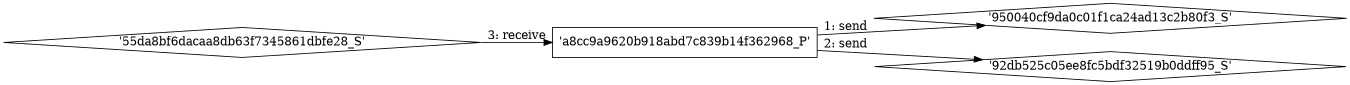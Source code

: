digraph "D:\Learning\Paper\apt\基于CTI的攻击预警\Dataset\攻击图\ASGfromALLCTI\Snowshoe Spam Attack Comes and Goes in a Flurry.dot" {
rankdir="LR"
size="9"
fixedsize="false"
splines="true"
nodesep=0.3
ranksep=0
fontsize=10
overlap="scalexy"
engine= "neato"
	"'950040cf9da0c01f1ca24ad13c2b80f3_S'" [node_type=Socket shape=diamond]
	"'a8cc9a9620b918abd7c839b14f362968_P'" [node_type=Process shape=box]
	"'a8cc9a9620b918abd7c839b14f362968_P'" -> "'950040cf9da0c01f1ca24ad13c2b80f3_S'" [label="1: send"]
	"'92db525c05ee8fc5bdf32519b0ddff95_S'" [node_type=Socket shape=diamond]
	"'a8cc9a9620b918abd7c839b14f362968_P'" [node_type=Process shape=box]
	"'a8cc9a9620b918abd7c839b14f362968_P'" -> "'92db525c05ee8fc5bdf32519b0ddff95_S'" [label="2: send"]
	"'a8cc9a9620b918abd7c839b14f362968_P'" [node_type=Process shape=box]
	"'55da8bf6dacaa8db63f7345861dbfe28_S'" [node_type=Socket shape=diamond]
	"'55da8bf6dacaa8db63f7345861dbfe28_S'" -> "'a8cc9a9620b918abd7c839b14f362968_P'" [label="3: receive"]
}
